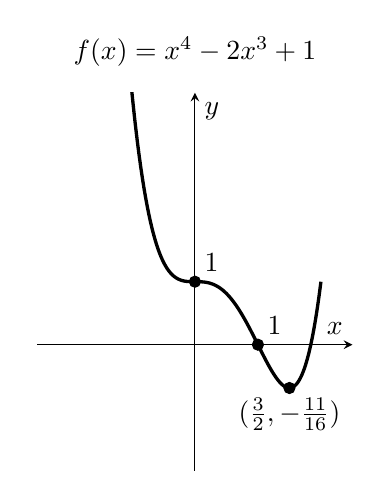 \pgfplotsset{soldot/.style={color=black,only marks,mark=*}}
\begin{tikzpicture}
  \begin{axis}[
  axis lines=middle, % left, right, box, center, none
  x=8mm,
  y=8mm,
  xmin=-2.5, xmax=2.5, ymax=4, ymin=-2,
  title={$f(x)=x^4-2x^3+1$},
  xlabel=$x$,
  ylabel=$y$,
  ticks=none
  ]
  \addplot[domain=-2:2, samples=300, very thick] {x^4-2*x^3+1};
  \addplot[soldot] coordinates{(0,1)(1,0)(3/2,-11/16)};
  \node[above right] at (0,1) {$1$};
  \node[above right] at (1,0) {$1$};
  \node[below] at (3/2,-11/16) {$(\frac{3}{2},-\frac{11}{16})$};
\end{axis}
\end{tikzpicture}